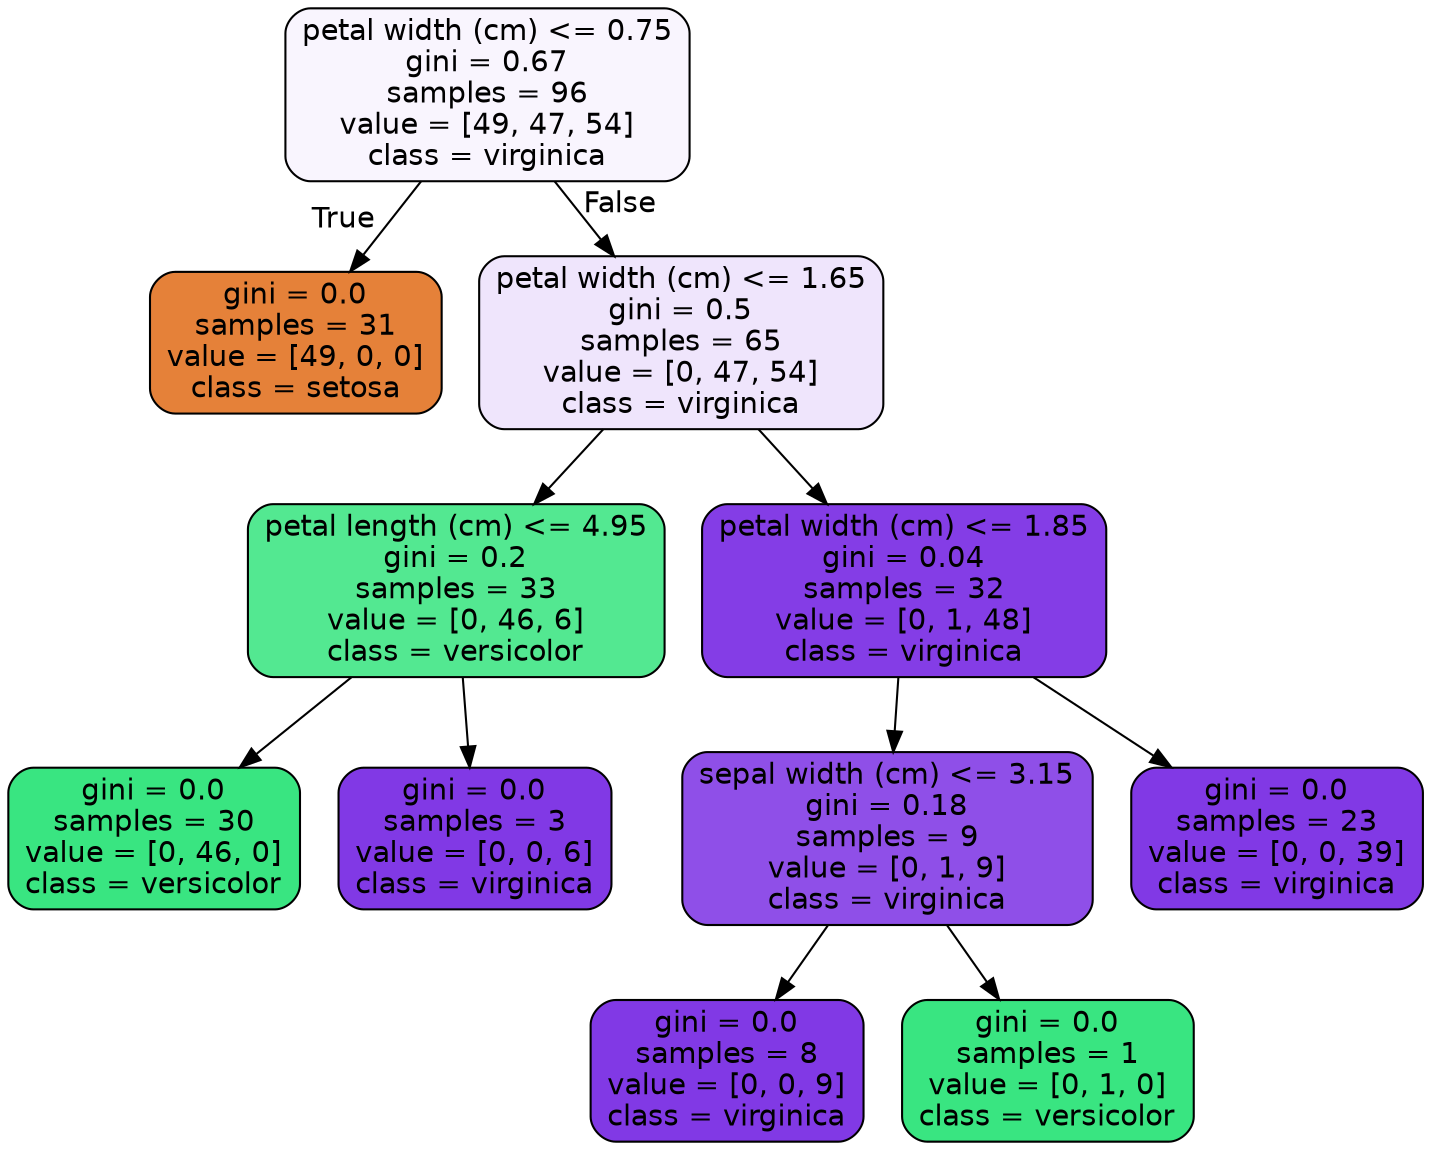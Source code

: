 digraph Tree {
node [shape=box, style="filled, rounded", color="black", fontname=helvetica] ;
edge [fontname=helvetica] ;
0 [label="petal width (cm) <= 0.75\ngini = 0.67\nsamples = 96\nvalue = [49, 47, 54]\nclass = virginica", fillcolor="#f9f5fe"] ;
1 [label="gini = 0.0\nsamples = 31\nvalue = [49, 0, 0]\nclass = setosa", fillcolor="#e58139"] ;
0 -> 1 [labeldistance=2.5, labelangle=45, headlabel="True"] ;
2 [label="petal width (cm) <= 1.65\ngini = 0.5\nsamples = 65\nvalue = [0, 47, 54]\nclass = virginica", fillcolor="#efe5fc"] ;
0 -> 2 [labeldistance=2.5, labelangle=-45, headlabel="False"] ;
3 [label="petal length (cm) <= 4.95\ngini = 0.2\nsamples = 33\nvalue = [0, 46, 6]\nclass = versicolor", fillcolor="#53e891"] ;
2 -> 3 ;
4 [label="gini = 0.0\nsamples = 30\nvalue = [0, 46, 0]\nclass = versicolor", fillcolor="#39e581"] ;
3 -> 4 ;
5 [label="gini = 0.0\nsamples = 3\nvalue = [0, 0, 6]\nclass = virginica", fillcolor="#8139e5"] ;
3 -> 5 ;
6 [label="petal width (cm) <= 1.85\ngini = 0.04\nsamples = 32\nvalue = [0, 1, 48]\nclass = virginica", fillcolor="#843de6"] ;
2 -> 6 ;
7 [label="sepal width (cm) <= 3.15\ngini = 0.18\nsamples = 9\nvalue = [0, 1, 9]\nclass = virginica", fillcolor="#8f4fe8"] ;
6 -> 7 ;
8 [label="gini = 0.0\nsamples = 8\nvalue = [0, 0, 9]\nclass = virginica", fillcolor="#8139e5"] ;
7 -> 8 ;
9 [label="gini = 0.0\nsamples = 1\nvalue = [0, 1, 0]\nclass = versicolor", fillcolor="#39e581"] ;
7 -> 9 ;
10 [label="gini = 0.0\nsamples = 23\nvalue = [0, 0, 39]\nclass = virginica", fillcolor="#8139e5"] ;
6 -> 10 ;
}